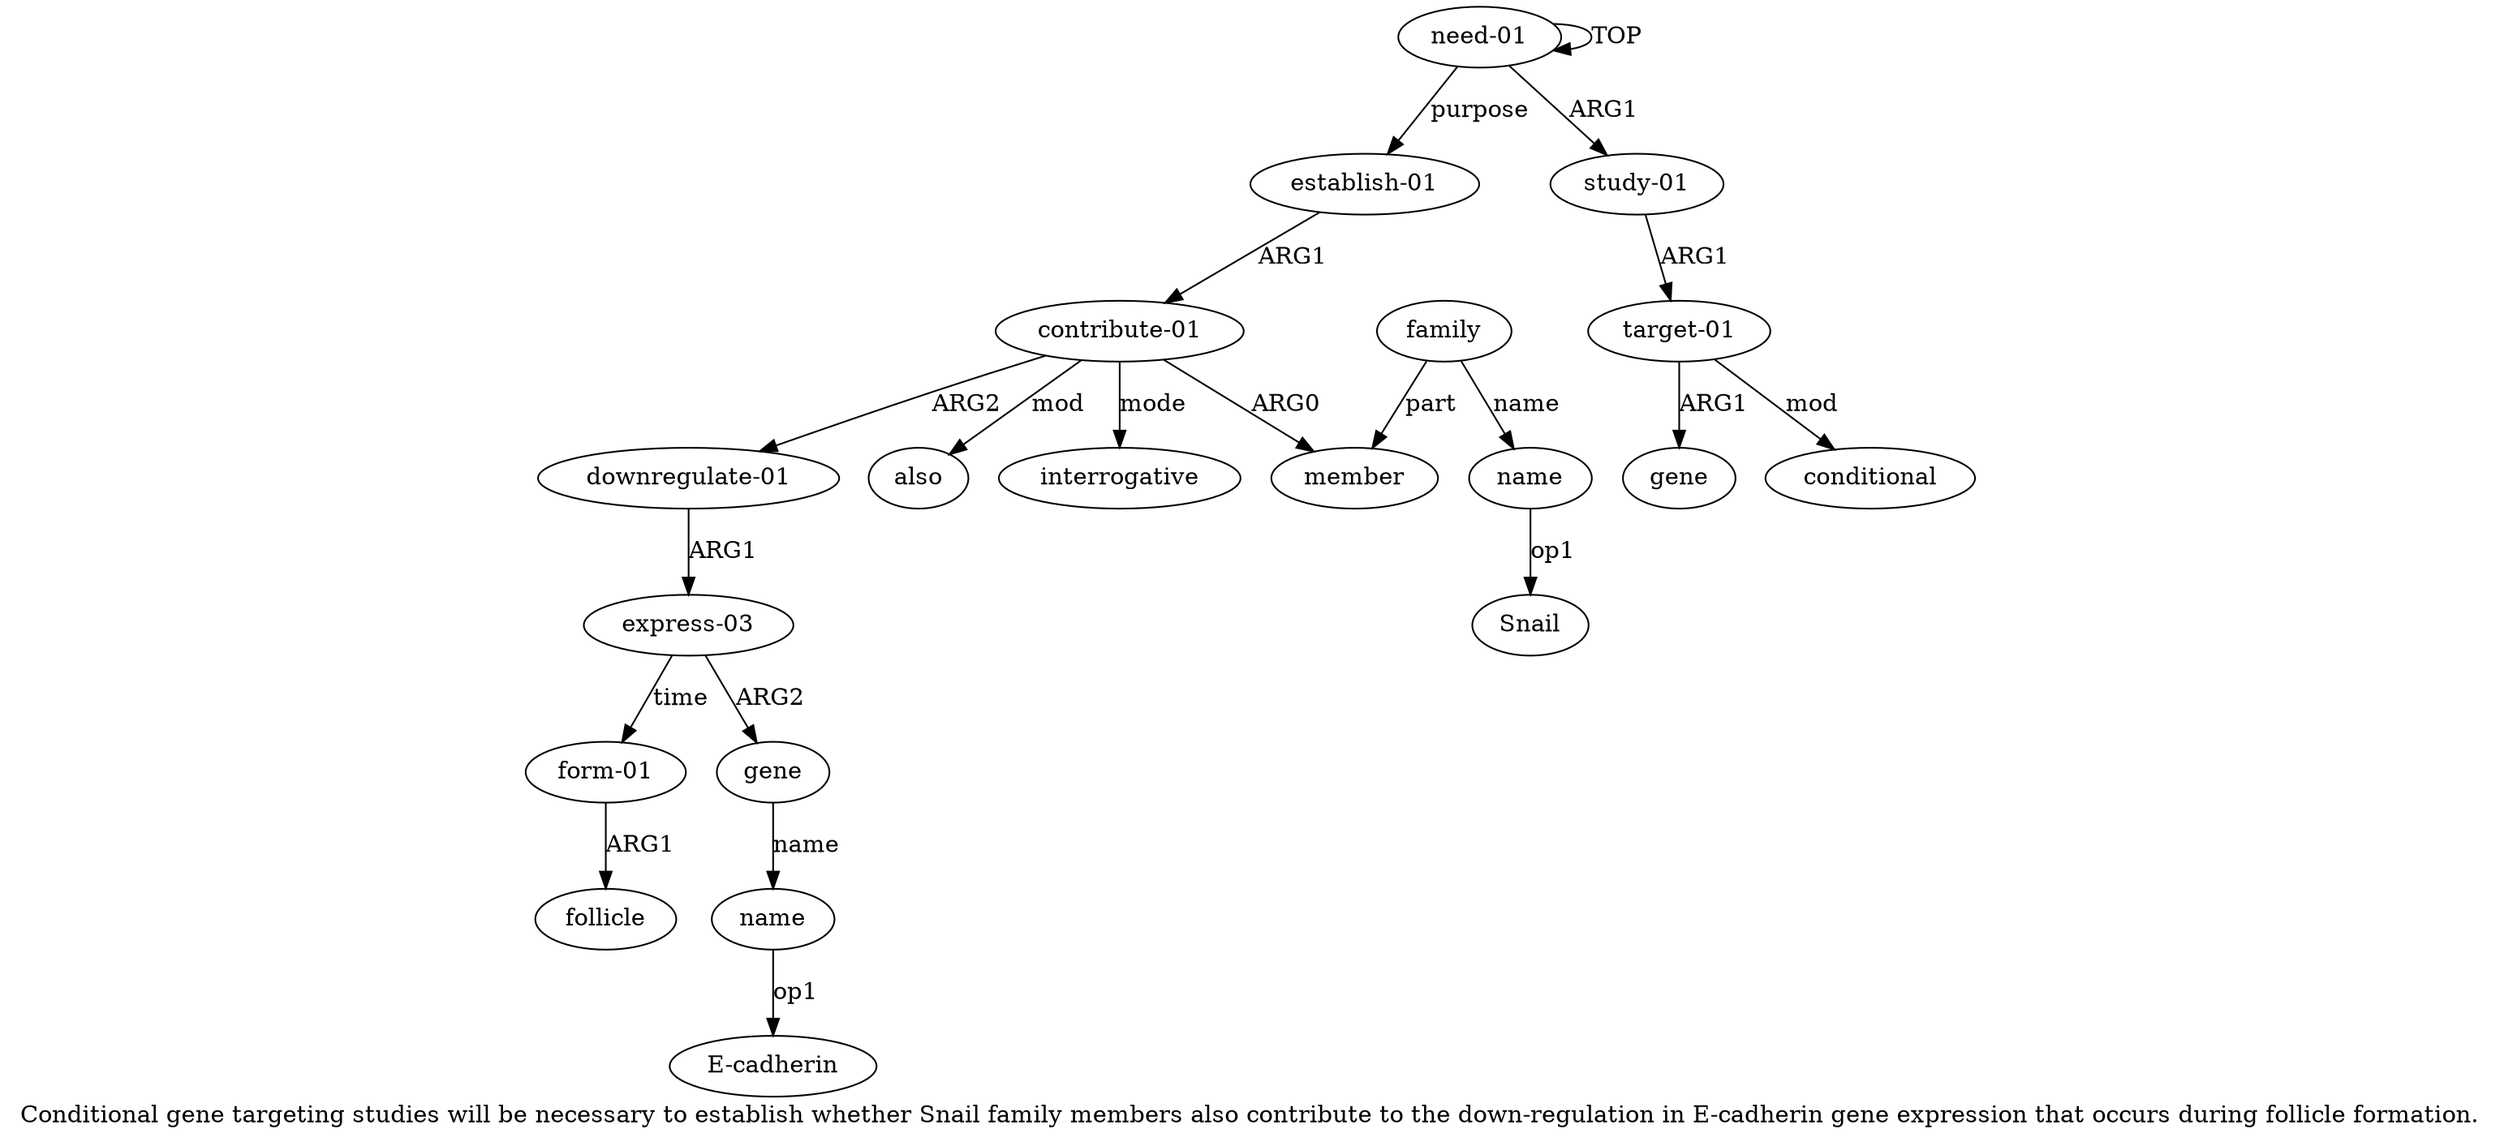 digraph  {
	graph [label="Conditional gene targeting studies will be necessary to establish whether Snail family members also contribute to the down-regulation \
in E-cadherin gene expression that occurs during follicle formation."];
	node [label="\N"];
	a15	 [color=black,
		gold_ind=15,
		gold_label=follicle,
		label=follicle,
		test_ind=15,
		test_label=follicle];
	a14	 [color=black,
		gold_ind=14,
		gold_label="form-01",
		label="form-01",
		test_ind=14,
		test_label="form-01"];
	a14 -> a15 [key=0,
	color=black,
	gold_label=ARG1,
	label=ARG1,
	test_label=ARG1];
a16 [color=black,
	gold_ind=16,
	gold_label=also,
	label=also,
	test_ind=16,
	test_label=also];
a11 [color=black,
	gold_ind=11,
	gold_label="express-03",
	label="express-03",
	test_ind=11,
	test_label="express-03"];
a11 -> a14 [key=0,
color=black,
gold_label=time,
label=time,
test_label=time];
a12 [color=black,
gold_ind=12,
gold_label=gene,
label=gene,
test_ind=12,
test_label=gene];
a11 -> a12 [key=0,
color=black,
gold_label=ARG2,
label=ARG2,
test_label=ARG2];
a10 [color=black,
gold_ind=10,
gold_label="downregulate-01",
label="downregulate-01",
test_ind=10,
test_label="downregulate-01"];
a10 -> a11 [key=0,
color=black,
gold_label=ARG1,
label=ARG1,
test_label=ARG1];
a13 [color=black,
gold_ind=13,
gold_label=name,
label=name,
test_ind=13,
test_label=name];
"a13 E-cadherin" [color=black,
gold_ind=-1,
gold_label="E-cadherin",
label="E-cadherin",
test_ind=-1,
test_label="E-cadherin"];
a13 -> "a13 E-cadherin" [key=0,
color=black,
gold_label=op1,
label=op1,
test_label=op1];
a12 -> a13 [key=0,
color=black,
gold_label=name,
label=name,
test_label=name];
"a6 interrogative" [color=black,
gold_ind=-1,
gold_label=interrogative,
label=interrogative,
test_ind=-1,
test_label=interrogative];
"a9 Snail" [color=black,
gold_ind=-1,
gold_label=Snail,
label=Snail,
test_ind=-1,
test_label=Snail];
a1 [color=black,
gold_ind=1,
gold_label="study-01",
label="study-01",
test_ind=1,
test_label="study-01"];
a2 [color=black,
gold_ind=2,
gold_label="target-01",
label="target-01",
test_ind=2,
test_label="target-01"];
a1 -> a2 [key=0,
color=black,
gold_label=ARG1,
label=ARG1,
test_label=ARG1];
a0 [color=black,
gold_ind=0,
gold_label="need-01",
label="need-01",
test_ind=0,
test_label="need-01"];
a0 -> a1 [key=0,
color=black,
gold_label=ARG1,
label=ARG1,
test_label=ARG1];
a0 -> a0 [key=0,
color=black,
gold_label=TOP,
label=TOP,
test_label=TOP];
a5 [color=black,
gold_ind=5,
gold_label="establish-01",
label="establish-01",
test_ind=5,
test_label="establish-01"];
a0 -> a5 [key=0,
color=black,
gold_label=purpose,
label=purpose,
test_label=purpose];
a3 [color=black,
gold_ind=3,
gold_label=gene,
label=gene,
test_ind=3,
test_label=gene];
a2 -> a3 [key=0,
color=black,
gold_label=ARG1,
label=ARG1,
test_label=ARG1];
a4 [color=black,
gold_ind=4,
gold_label=conditional,
label=conditional,
test_ind=4,
test_label=conditional];
a2 -> a4 [key=0,
color=black,
gold_label=mod,
label=mod,
test_label=mod];
a6 [color=black,
gold_ind=6,
gold_label="contribute-01",
label="contribute-01",
test_ind=6,
test_label="contribute-01"];
a5 -> a6 [key=0,
color=black,
gold_label=ARG1,
label=ARG1,
test_label=ARG1];
a7 [color=black,
gold_ind=7,
gold_label=member,
label=member,
test_ind=7,
test_label=member];
a6 -> a16 [key=0,
color=black,
gold_label=mod,
label=mod,
test_label=mod];
a6 -> a10 [key=0,
color=black,
gold_label=ARG2,
label=ARG2,
test_label=ARG2];
a6 -> "a6 interrogative" [key=0,
color=black,
gold_label=mode,
label=mode,
test_label=mode];
a6 -> a7 [key=0,
color=black,
gold_label=ARG0,
label=ARG0,
test_label=ARG0];
a9 [color=black,
gold_ind=9,
gold_label=name,
label=name,
test_ind=9,
test_label=name];
a9 -> "a9 Snail" [key=0,
color=black,
gold_label=op1,
label=op1,
test_label=op1];
a8 [color=black,
gold_ind=8,
gold_label=family,
label=family,
test_ind=8,
test_label=family];
a8 -> a7 [key=0,
color=black,
gold_label=part,
label=part,
test_label=part];
a8 -> a9 [key=0,
color=black,
gold_label=name,
label=name,
test_label=name];
}
